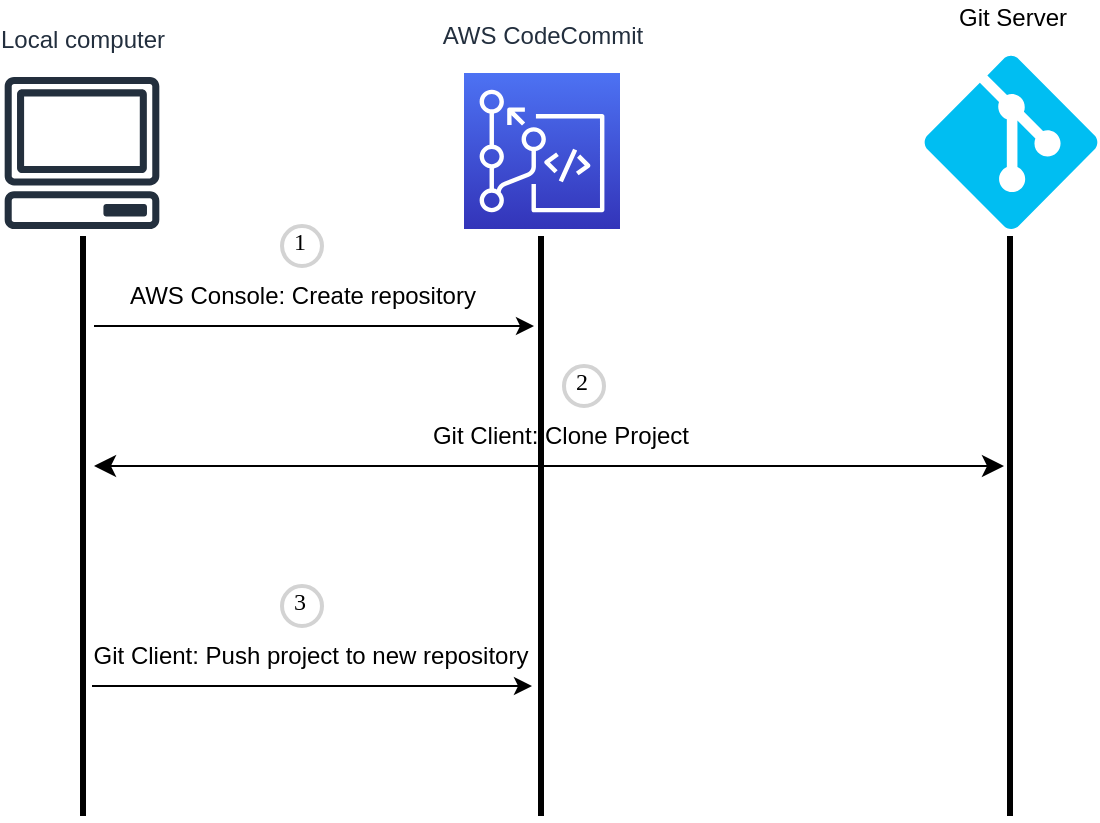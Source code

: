 <mxfile version="21.2.8" type="device">
  <diagram name="Page-1" id="_V2xkG9DoEGubKkoHcjc">
    <mxGraphModel dx="792" dy="845" grid="1" gridSize="10" guides="1" tooltips="1" connect="1" arrows="1" fold="1" page="1" pageScale="1" pageWidth="850" pageHeight="1100" math="0" shadow="0">
      <root>
        <mxCell id="0" />
        <mxCell id="1" parent="0" />
        <mxCell id="kLlCJvIpepnr8F3p0MXL-1" value="Local computer" style="sketch=0;outlineConnect=0;fontColor=#232F3E;gradientColor=none;fillColor=#232F3D;strokeColor=none;dashed=0;verticalLabelPosition=top;verticalAlign=bottom;align=center;html=1;fontSize=12;fontStyle=0;aspect=fixed;pointerEvents=1;shape=mxgraph.aws4.client;labelPosition=center;spacingBottom=10;" vertex="1" parent="1">
          <mxGeometry x="280" y="175.5" width="78" height="76" as="geometry" />
        </mxCell>
        <mxCell id="kLlCJvIpepnr8F3p0MXL-2" value="Git Server" style="verticalLabelPosition=top;html=1;verticalAlign=bottom;align=center;strokeColor=none;fillColor=#00BEF2;shape=mxgraph.azure.git_repository;labelPosition=center;spacingBottom=10;" vertex="1" parent="1">
          <mxGeometry x="740" y="164.5" width="87" height="87" as="geometry" />
        </mxCell>
        <mxCell id="kLlCJvIpepnr8F3p0MXL-4" value="AWS CodeCommit" style="sketch=0;points=[[0,0,0],[0.25,0,0],[0.5,0,0],[0.75,0,0],[1,0,0],[0,1,0],[0.25,1,0],[0.5,1,0],[0.75,1,0],[1,1,0],[0,0.25,0],[0,0.5,0],[0,0.75,0],[1,0.25,0],[1,0.5,0],[1,0.75,0]];outlineConnect=0;fontColor=#232F3E;gradientColor=#4D72F3;gradientDirection=north;fillColor=#3334B9;strokeColor=#ffffff;dashed=0;verticalLabelPosition=top;verticalAlign=bottom;align=center;html=1;fontSize=12;fontStyle=0;aspect=fixed;shape=mxgraph.aws4.resourceIcon;resIcon=mxgraph.aws4.codecommit;labelPosition=center;spacingBottom=10;" vertex="1" parent="1">
          <mxGeometry x="510" y="173.5" width="78" height="78" as="geometry" />
        </mxCell>
        <mxCell id="kLlCJvIpepnr8F3p0MXL-5" value="" style="endArrow=none;html=1;rounded=0;strokeWidth=3;" edge="1" parent="1">
          <mxGeometry width="50" height="50" relative="1" as="geometry">
            <mxPoint x="319.5" y="255" as="sourcePoint" />
            <mxPoint x="319.5" y="545" as="targetPoint" />
          </mxGeometry>
        </mxCell>
        <mxCell id="kLlCJvIpepnr8F3p0MXL-6" value="" style="endArrow=none;html=1;rounded=0;strokeWidth=3;" edge="1" parent="1">
          <mxGeometry width="50" height="50" relative="1" as="geometry">
            <mxPoint x="548.5" y="255" as="sourcePoint" />
            <mxPoint x="548.5" y="545" as="targetPoint" />
          </mxGeometry>
        </mxCell>
        <mxCell id="kLlCJvIpepnr8F3p0MXL-7" value="" style="endArrow=none;html=1;rounded=0;strokeWidth=3;" edge="1" parent="1">
          <mxGeometry width="50" height="50" relative="1" as="geometry">
            <mxPoint x="783" y="255" as="sourcePoint" />
            <mxPoint x="783" y="545" as="targetPoint" />
          </mxGeometry>
        </mxCell>
        <mxCell id="kLlCJvIpepnr8F3p0MXL-8" value="" style="endArrow=classic;html=1;rounded=0;" edge="1" parent="1">
          <mxGeometry width="50" height="50" relative="1" as="geometry">
            <mxPoint x="325" y="300" as="sourcePoint" />
            <mxPoint x="545" y="300" as="targetPoint" />
          </mxGeometry>
        </mxCell>
        <mxCell id="kLlCJvIpepnr8F3p0MXL-9" value="AWS Console: Create repository" style="text;html=1;align=center;verticalAlign=middle;resizable=0;points=[];autosize=1;strokeColor=none;fillColor=none;" vertex="1" parent="1">
          <mxGeometry x="329" y="270" width="200" height="30" as="geometry" />
        </mxCell>
        <mxCell id="kLlCJvIpepnr8F3p0MXL-11" value="" style="endArrow=classic;html=1;rounded=0;" edge="1" parent="1">
          <mxGeometry width="50" height="50" relative="1" as="geometry">
            <mxPoint x="324" y="480" as="sourcePoint" />
            <mxPoint x="544" y="480" as="targetPoint" />
          </mxGeometry>
        </mxCell>
        <mxCell id="kLlCJvIpepnr8F3p0MXL-12" value="Git Client: Push project to new repository" style="text;html=1;align=center;verticalAlign=middle;resizable=0;points=[];autosize=1;strokeColor=none;fillColor=none;" vertex="1" parent="1">
          <mxGeometry x="313" y="450" width="240" height="30" as="geometry" />
        </mxCell>
        <mxCell id="kLlCJvIpepnr8F3p0MXL-13" value="" style="edgeStyle=none;orthogonalLoop=1;jettySize=auto;html=1;endArrow=classic;startArrow=classic;endSize=8;startSize=8;rounded=0;" edge="1" parent="1">
          <mxGeometry width="100" relative="1" as="geometry">
            <mxPoint x="325" y="370" as="sourcePoint" />
            <mxPoint x="780" y="370" as="targetPoint" />
            <Array as="points" />
          </mxGeometry>
        </mxCell>
        <mxCell id="kLlCJvIpepnr8F3p0MXL-14" value="Git Client: Clone Project" style="text;html=1;align=center;verticalAlign=middle;resizable=0;points=[];autosize=1;strokeColor=none;fillColor=none;" vertex="1" parent="1">
          <mxGeometry x="483" y="340" width="150" height="30" as="geometry" />
        </mxCell>
        <mxCell id="kLlCJvIpepnr8F3p0MXL-15" value="1" style="ellipse;whiteSpace=wrap;html=1;aspect=fixed;strokeWidth=2;fontFamily=Tahoma;spacingBottom=4;spacingRight=2;strokeColor=#d3d3d3;" vertex="1" parent="1">
          <mxGeometry x="419" y="250" width="20" height="20" as="geometry" />
        </mxCell>
        <mxCell id="kLlCJvIpepnr8F3p0MXL-16" value="2" style="ellipse;whiteSpace=wrap;html=1;aspect=fixed;strokeWidth=2;fontFamily=Tahoma;spacingBottom=4;spacingRight=2;strokeColor=#d3d3d3;" vertex="1" parent="1">
          <mxGeometry x="560" y="320" width="20" height="20" as="geometry" />
        </mxCell>
        <mxCell id="kLlCJvIpepnr8F3p0MXL-17" value="3" style="ellipse;whiteSpace=wrap;html=1;aspect=fixed;strokeWidth=2;fontFamily=Tahoma;spacingBottom=4;spacingRight=2;strokeColor=#d3d3d3;" vertex="1" parent="1">
          <mxGeometry x="419" y="430" width="20" height="20" as="geometry" />
        </mxCell>
      </root>
    </mxGraphModel>
  </diagram>
</mxfile>
